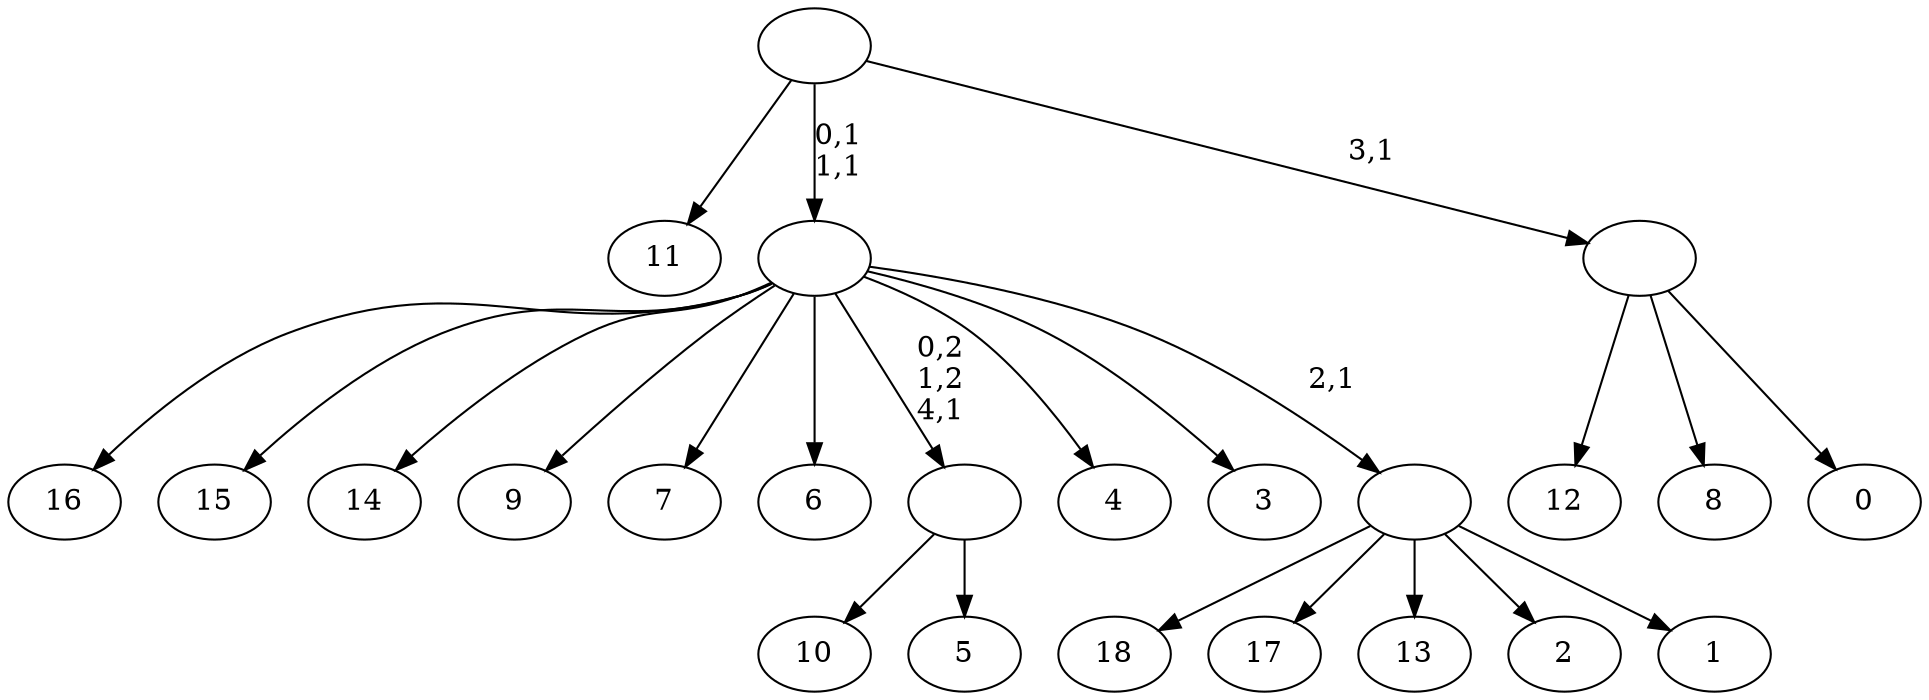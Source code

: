 digraph T {
	24 [label="18"]
	23 [label="17"]
	22 [label="16"]
	21 [label="15"]
	20 [label="14"]
	19 [label="13"]
	18 [label="12"]
	17 [label="11"]
	16 [label="10"]
	15 [label="9"]
	14 [label="8"]
	13 [label="7"]
	12 [label="6"]
	11 [label="5"]
	10 [label=""]
	9 [label="4"]
	8 [label="3"]
	7 [label="2"]
	6 [label="1"]
	5 [label=""]
	4 [label=""]
	2 [label="0"]
	1 [label=""]
	0 [label=""]
	10 -> 16 [label=""]
	10 -> 11 [label=""]
	5 -> 24 [label=""]
	5 -> 23 [label=""]
	5 -> 19 [label=""]
	5 -> 7 [label=""]
	5 -> 6 [label=""]
	4 -> 22 [label=""]
	4 -> 21 [label=""]
	4 -> 20 [label=""]
	4 -> 15 [label=""]
	4 -> 13 [label=""]
	4 -> 12 [label=""]
	4 -> 10 [label="0,2\n1,2\n4,1"]
	4 -> 9 [label=""]
	4 -> 8 [label=""]
	4 -> 5 [label="2,1"]
	1 -> 18 [label=""]
	1 -> 14 [label=""]
	1 -> 2 [label=""]
	0 -> 4 [label="0,1\n1,1"]
	0 -> 17 [label=""]
	0 -> 1 [label="3,1"]
}
